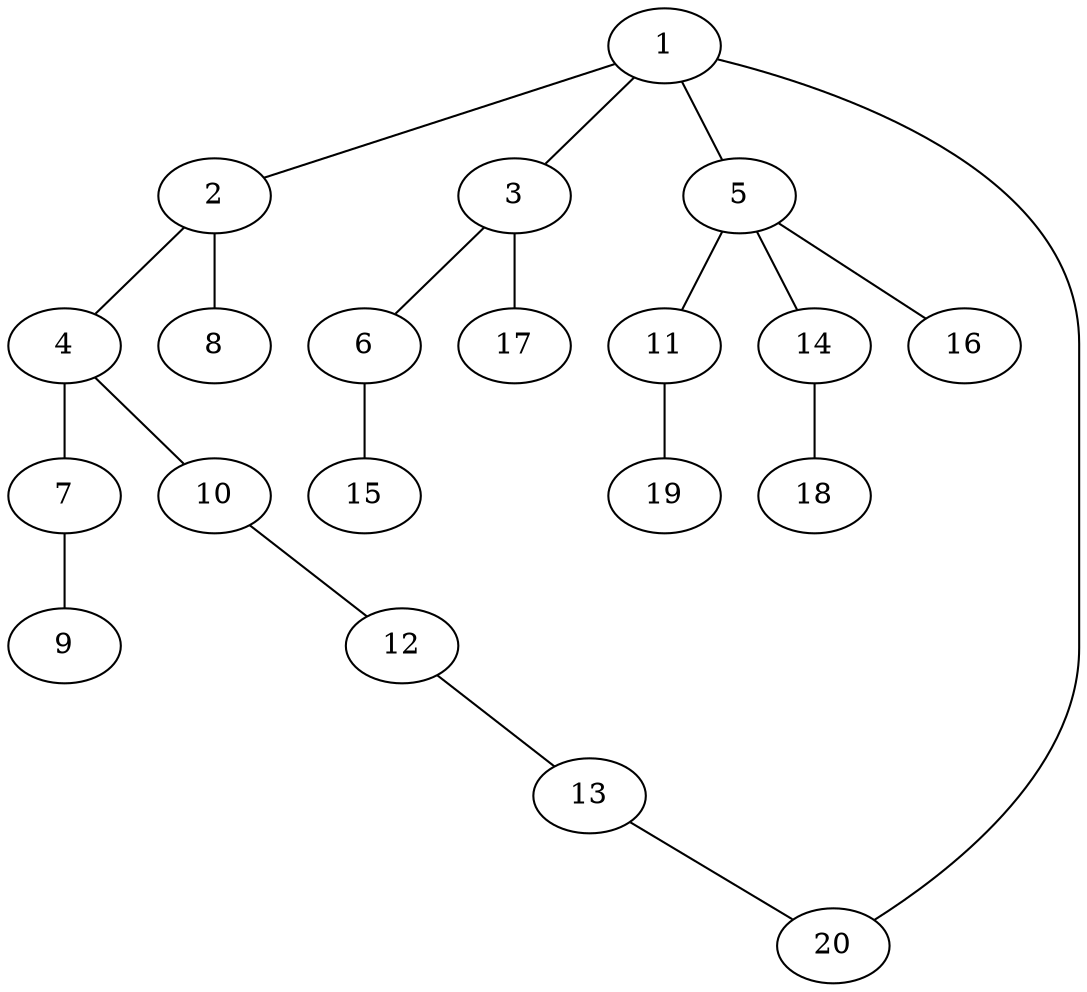 graph graphname {1--2
1--3
1--5
1--20
2--4
2--8
3--6
3--17
4--7
4--10
5--11
5--14
5--16
6--15
7--9
10--12
11--19
12--13
13--20
14--18
}